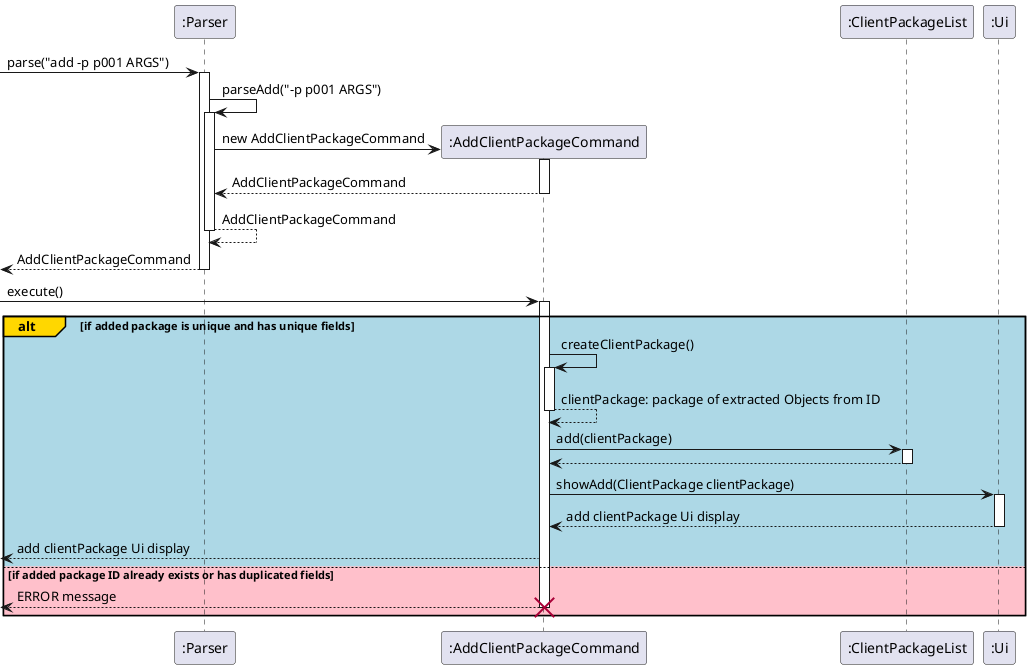 @startuml

participant ":Parser" as Parser
participant ":AddClientPackageCommand" as APC
participant ":ClientPackageList" as ClientPackageList
participant ":Ui" as Ui

-> Parser : parse("add -p p001 ARGS")
activate Parser
    Parser -> Parser: parseAdd("-p p001 ARGS")
    activate Parser
    create APC
    Parser -> APC : new AddClientPackageCommand
    activate APC
    APC --> Parser : AddClientPackageCommand
    deactivate APC
    Parser --> Parser: AddClientPackageCommand
    deactivate Parser
    <-- Parser: AddClientPackageCommand
deactivate Parser

-> APC : execute()
    activate APC


    alt#Gold #LightBlue if added package is unique and has unique fields

        APC -> APC: createClientPackage()
        activate APC
        APC --> APC: clientPackage: package of extracted Objects from ID
        deactivate APC

        APC -> ClientPackageList: add(clientPackage)
        activate ClientPackageList
        APC <-- ClientPackageList:
        deactivate ClientPackageList
        APC -> Ui : showAdd(ClientPackage clientPackage)
        activate Ui
        APC <-- Ui : add clientPackage Ui display
        deactivate Ui
        <-- APC: add clientPackage Ui display

   else #Pink if added package ID already exists or has duplicated fields
        <-- APC : ERROR message

        deactivate APC
        destroy APC
    end
@enduml